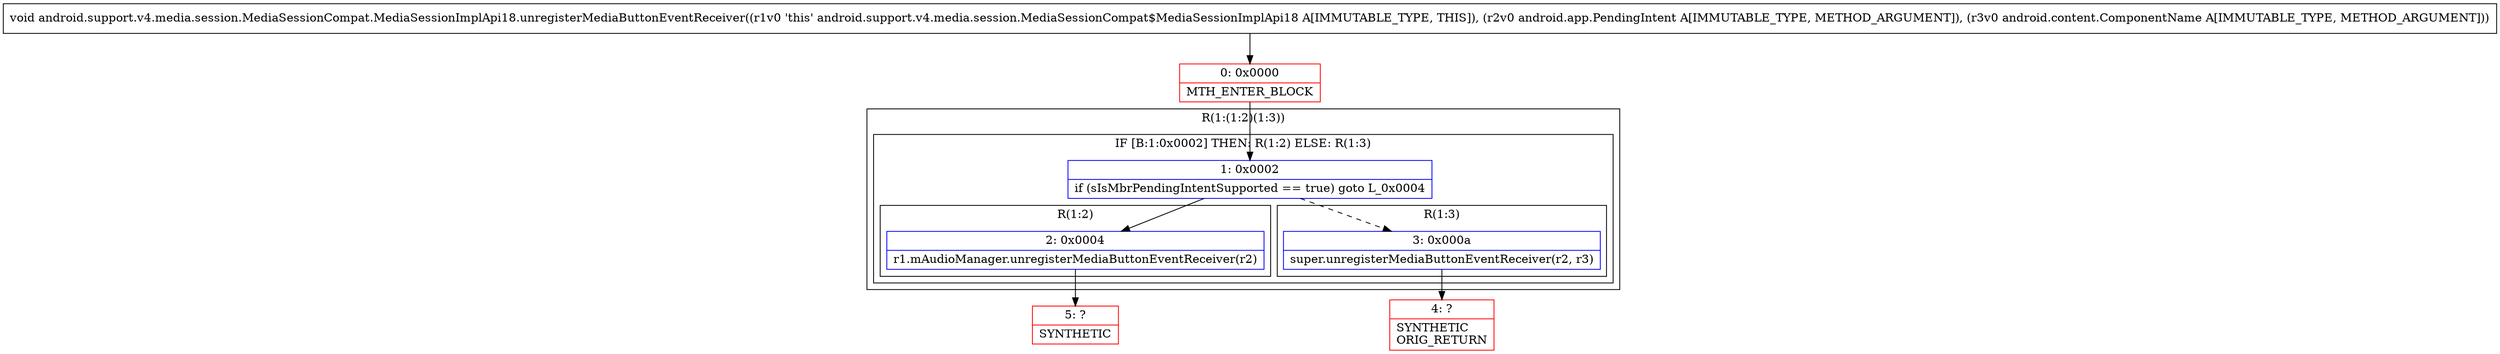 digraph "CFG forandroid.support.v4.media.session.MediaSessionCompat.MediaSessionImplApi18.unregisterMediaButtonEventReceiver(Landroid\/app\/PendingIntent;Landroid\/content\/ComponentName;)V" {
subgraph cluster_Region_1105330678 {
label = "R(1:(1:2)(1:3))";
node [shape=record,color=blue];
subgraph cluster_IfRegion_229814043 {
label = "IF [B:1:0x0002] THEN: R(1:2) ELSE: R(1:3)";
node [shape=record,color=blue];
Node_1 [shape=record,label="{1\:\ 0x0002|if (sIsMbrPendingIntentSupported == true) goto L_0x0004\l}"];
subgraph cluster_Region_1038854236 {
label = "R(1:2)";
node [shape=record,color=blue];
Node_2 [shape=record,label="{2\:\ 0x0004|r1.mAudioManager.unregisterMediaButtonEventReceiver(r2)\l}"];
}
subgraph cluster_Region_1492193374 {
label = "R(1:3)";
node [shape=record,color=blue];
Node_3 [shape=record,label="{3\:\ 0x000a|super.unregisterMediaButtonEventReceiver(r2, r3)\l}"];
}
}
}
Node_0 [shape=record,color=red,label="{0\:\ 0x0000|MTH_ENTER_BLOCK\l}"];
Node_4 [shape=record,color=red,label="{4\:\ ?|SYNTHETIC\lORIG_RETURN\l}"];
Node_5 [shape=record,color=red,label="{5\:\ ?|SYNTHETIC\l}"];
MethodNode[shape=record,label="{void android.support.v4.media.session.MediaSessionCompat.MediaSessionImplApi18.unregisterMediaButtonEventReceiver((r1v0 'this' android.support.v4.media.session.MediaSessionCompat$MediaSessionImplApi18 A[IMMUTABLE_TYPE, THIS]), (r2v0 android.app.PendingIntent A[IMMUTABLE_TYPE, METHOD_ARGUMENT]), (r3v0 android.content.ComponentName A[IMMUTABLE_TYPE, METHOD_ARGUMENT])) }"];
MethodNode -> Node_0;
Node_1 -> Node_2;
Node_1 -> Node_3[style=dashed];
Node_2 -> Node_5;
Node_3 -> Node_4;
Node_0 -> Node_1;
}

